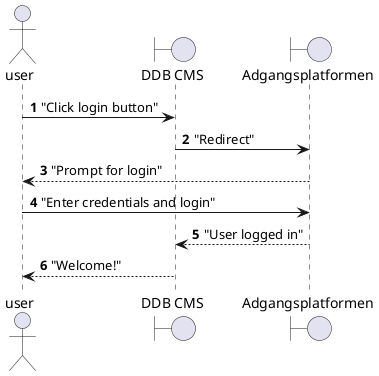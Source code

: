 @startuml
autonumber

actor user
boundary "DDB CMS" as cms
boundary "Adgangsplatformen" as login

user -> cms : "Click login button"
cms -> login : "Redirect"
login --> user : "Prompt for login"
user -> login : "Enter credentials and login"
login --> cms : "User logged in"
cms --> user : "Welcome!"
@enduml

